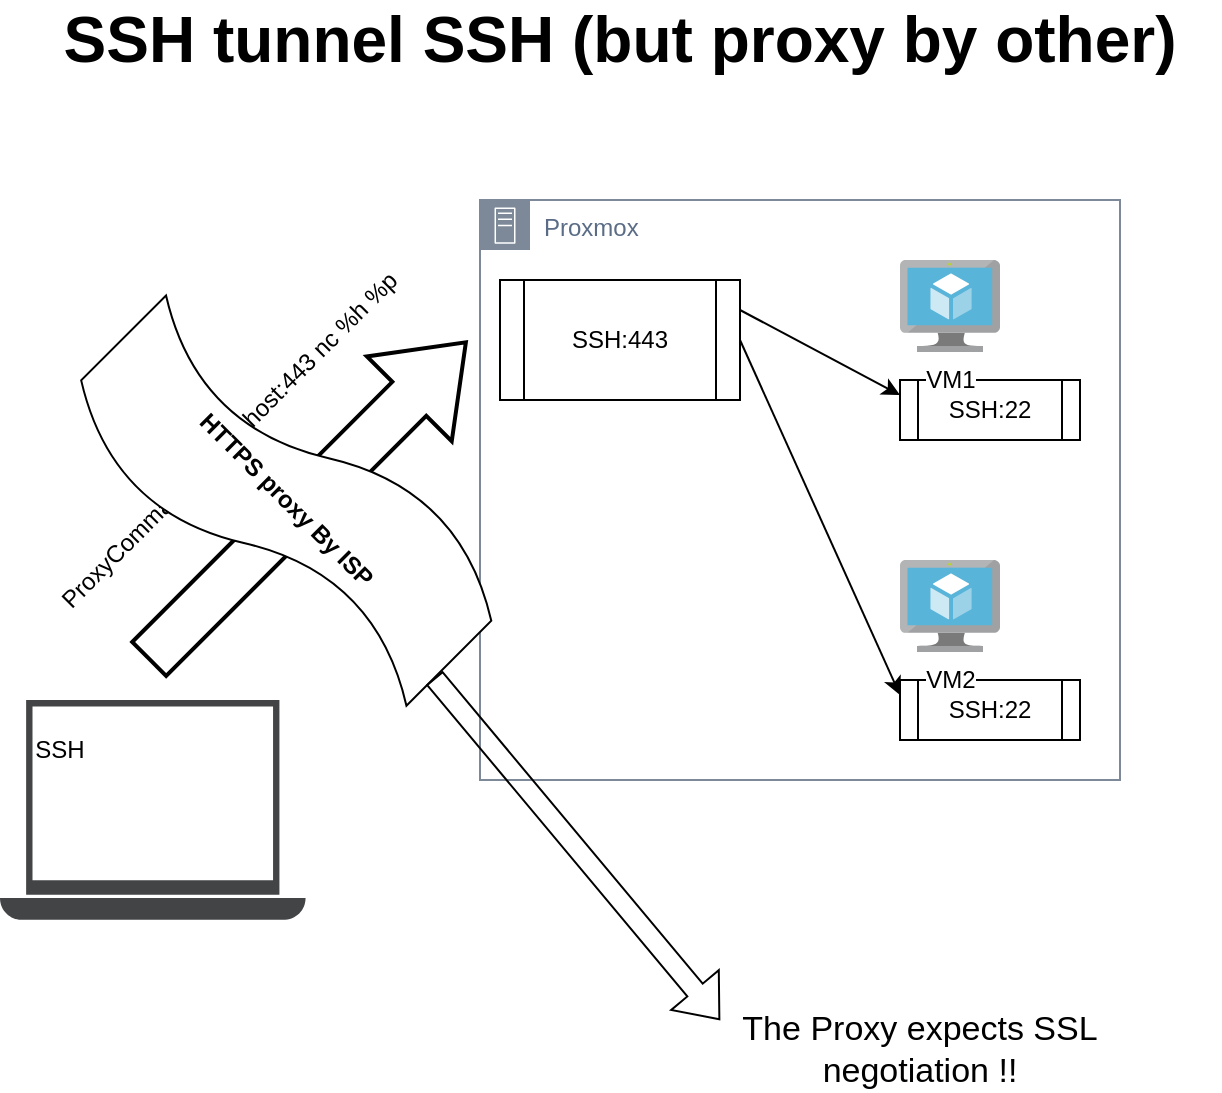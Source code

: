 <mxfile version="27.1.4">
  <diagram name="Pagina-1" id="zO8hllDCgC5qx4eIR3NT">
    <mxGraphModel dx="980" dy="684" grid="0" gridSize="10" guides="1" tooltips="1" connect="1" arrows="1" fold="1" page="1" pageScale="1" pageWidth="827" pageHeight="1169" math="0" shadow="0">
      <root>
        <mxCell id="0" />
        <mxCell id="1" parent="0" />
        <mxCell id="8KRiPz4Sm5_sLjt966MO-3" value="Proxmox" style="points=[[0,0],[0.25,0],[0.5,0],[0.75,0],[1,0],[1,0.25],[1,0.5],[1,0.75],[1,1],[0.75,1],[0.5,1],[0.25,1],[0,1],[0,0.75],[0,0.5],[0,0.25]];outlineConnect=0;gradientColor=none;html=1;whiteSpace=wrap;fontSize=12;fontStyle=0;container=1;pointerEvents=0;collapsible=0;recursiveResize=0;shape=mxgraph.aws4.group;grIcon=mxgraph.aws4.group_on_premise;strokeColor=#7D8998;fillColor=none;verticalAlign=top;align=left;spacingLeft=30;fontColor=#5A6C86;dashed=0;" parent="1" vertex="1">
          <mxGeometry x="270" y="140" width="320" height="290" as="geometry" />
        </mxCell>
        <mxCell id="8KRiPz4Sm5_sLjt966MO-9" value="SSH:443" style="shape=process;whiteSpace=wrap;html=1;backgroundOutline=1;" parent="8KRiPz4Sm5_sLjt966MO-3" vertex="1">
          <mxGeometry x="10" y="40" width="120" height="60" as="geometry" />
        </mxCell>
        <mxCell id="8KRiPz4Sm5_sLjt966MO-10" value="SSH:22" style="shape=process;whiteSpace=wrap;html=1;backgroundOutline=1;" parent="8KRiPz4Sm5_sLjt966MO-3" vertex="1">
          <mxGeometry x="210" y="90" width="90" height="30" as="geometry" />
        </mxCell>
        <mxCell id="8KRiPz4Sm5_sLjt966MO-11" value="SSH:22" style="shape=process;whiteSpace=wrap;html=1;backgroundOutline=1;" parent="8KRiPz4Sm5_sLjt966MO-3" vertex="1">
          <mxGeometry x="210" y="240" width="90" height="30" as="geometry" />
        </mxCell>
        <mxCell id="8KRiPz4Sm5_sLjt966MO-6" value="VM1" style="image;sketch=0;aspect=fixed;html=1;points=[];align=center;fontSize=12;image=img/lib/mscae/Virtual_Machine.svg;" parent="8KRiPz4Sm5_sLjt966MO-3" vertex="1">
          <mxGeometry x="210" y="30" width="50" height="46" as="geometry" />
        </mxCell>
        <mxCell id="8KRiPz4Sm5_sLjt966MO-7" value="VM2" style="image;sketch=0;aspect=fixed;html=1;points=[];align=center;fontSize=12;image=img/lib/mscae/Virtual_Machine.svg;" parent="8KRiPz4Sm5_sLjt966MO-3" vertex="1">
          <mxGeometry x="210" y="180" width="50" height="46" as="geometry" />
        </mxCell>
        <mxCell id="8KRiPz4Sm5_sLjt966MO-13" value="" style="endArrow=classic;html=1;rounded=0;entryX=0;entryY=0.25;entryDx=0;entryDy=0;exitX=1;exitY=0.25;exitDx=0;exitDy=0;" parent="8KRiPz4Sm5_sLjt966MO-3" source="8KRiPz4Sm5_sLjt966MO-9" target="8KRiPz4Sm5_sLjt966MO-10" edge="1">
          <mxGeometry width="50" height="50" relative="1" as="geometry">
            <mxPoint x="130" y="240" as="sourcePoint" />
            <mxPoint x="180" y="190" as="targetPoint" />
          </mxGeometry>
        </mxCell>
        <mxCell id="8KRiPz4Sm5_sLjt966MO-14" value="" style="endArrow=classic;html=1;rounded=0;entryX=0;entryY=0.25;entryDx=0;entryDy=0;exitX=1;exitY=0.5;exitDx=0;exitDy=0;" parent="8KRiPz4Sm5_sLjt966MO-3" source="8KRiPz4Sm5_sLjt966MO-9" target="8KRiPz4Sm5_sLjt966MO-11" edge="1">
          <mxGeometry width="50" height="50" relative="1" as="geometry">
            <mxPoint x="130" y="240" as="sourcePoint" />
            <mxPoint x="180" y="190" as="targetPoint" />
          </mxGeometry>
        </mxCell>
        <mxCell id="8KRiPz4Sm5_sLjt966MO-4" value="" style="verticalLabelPosition=bottom;verticalAlign=top;html=1;strokeWidth=2;shape=mxgraph.arrows2.arrow;dy=0.6;dx=40;notch=0;direction=east;rotation=-45;" parent="1" vertex="1">
          <mxGeometry x="71.8" y="260.3" width="223.93" height="60" as="geometry" />
        </mxCell>
        <mxCell id="8KRiPz4Sm5_sLjt966MO-5" value="" style="group" parent="1" vertex="1" connectable="0">
          <mxGeometry x="30" y="390" width="152.78" height="110" as="geometry" />
        </mxCell>
        <mxCell id="8KRiPz4Sm5_sLjt966MO-2" value="" style="sketch=0;pointerEvents=1;shadow=0;dashed=0;html=1;strokeColor=none;fillColor=#434445;aspect=fixed;labelPosition=center;verticalLabelPosition=bottom;verticalAlign=top;align=center;outlineConnect=0;shape=mxgraph.vvd.laptop;" parent="8KRiPz4Sm5_sLjt966MO-5" vertex="1">
          <mxGeometry width="152.78" height="110" as="geometry" />
        </mxCell>
        <mxCell id="8KRiPz4Sm5_sLjt966MO-1" value="SSH" style="text;html=1;align=center;verticalAlign=middle;whiteSpace=wrap;rounded=0;" parent="8KRiPz4Sm5_sLjt966MO-5" vertex="1">
          <mxGeometry y="10" width="60" height="30" as="geometry" />
        </mxCell>
        <mxCell id="8KRiPz4Sm5_sLjt966MO-15" value="ProxyCommand ssh pmhost:443 nc %h %p" style="text;html=1;align=center;verticalAlign=middle;whiteSpace=wrap;rounded=0;rotation=-45;" parent="1" vertex="1">
          <mxGeometry x="20" y="245.25" width="250" height="30" as="geometry" />
        </mxCell>
        <mxCell id="8KRiPz4Sm5_sLjt966MO-16" value="SSH tunnel SSH (but proxy by other)" style="text;html=1;align=center;verticalAlign=middle;whiteSpace=wrap;rounded=0;fontSize=32;fontStyle=1" parent="1" vertex="1">
          <mxGeometry x="40" y="40" width="600" height="40" as="geometry" />
        </mxCell>
        <mxCell id="8KRiPz4Sm5_sLjt966MO-17" value="&lt;b&gt;HTTPS proxy By ISP&lt;/b&gt;" style="shape=tape;whiteSpace=wrap;html=1;rotation=45;" parent="1" vertex="1">
          <mxGeometry x="58.12" y="240.3" width="230" height="100" as="geometry" />
        </mxCell>
        <mxCell id="8KRiPz4Sm5_sLjt966MO-19" value="" style="shape=flexArrow;endArrow=classic;html=1;rounded=0;" parent="1" source="8KRiPz4Sm5_sLjt966MO-17" edge="1">
          <mxGeometry width="50" height="50" relative="1" as="geometry">
            <mxPoint x="280" y="380" as="sourcePoint" />
            <mxPoint x="390" y="550" as="targetPoint" />
          </mxGeometry>
        </mxCell>
        <mxCell id="8KRiPz4Sm5_sLjt966MO-20" value="&lt;font style=&quot;font-size: 17px;&quot;&gt;The Proxy expects SSL negotiation !!&lt;/font&gt;" style="text;html=1;align=center;verticalAlign=middle;whiteSpace=wrap;rounded=0;" parent="1" vertex="1">
          <mxGeometry x="400" y="545" width="180" height="40" as="geometry" />
        </mxCell>
      </root>
    </mxGraphModel>
  </diagram>
</mxfile>
